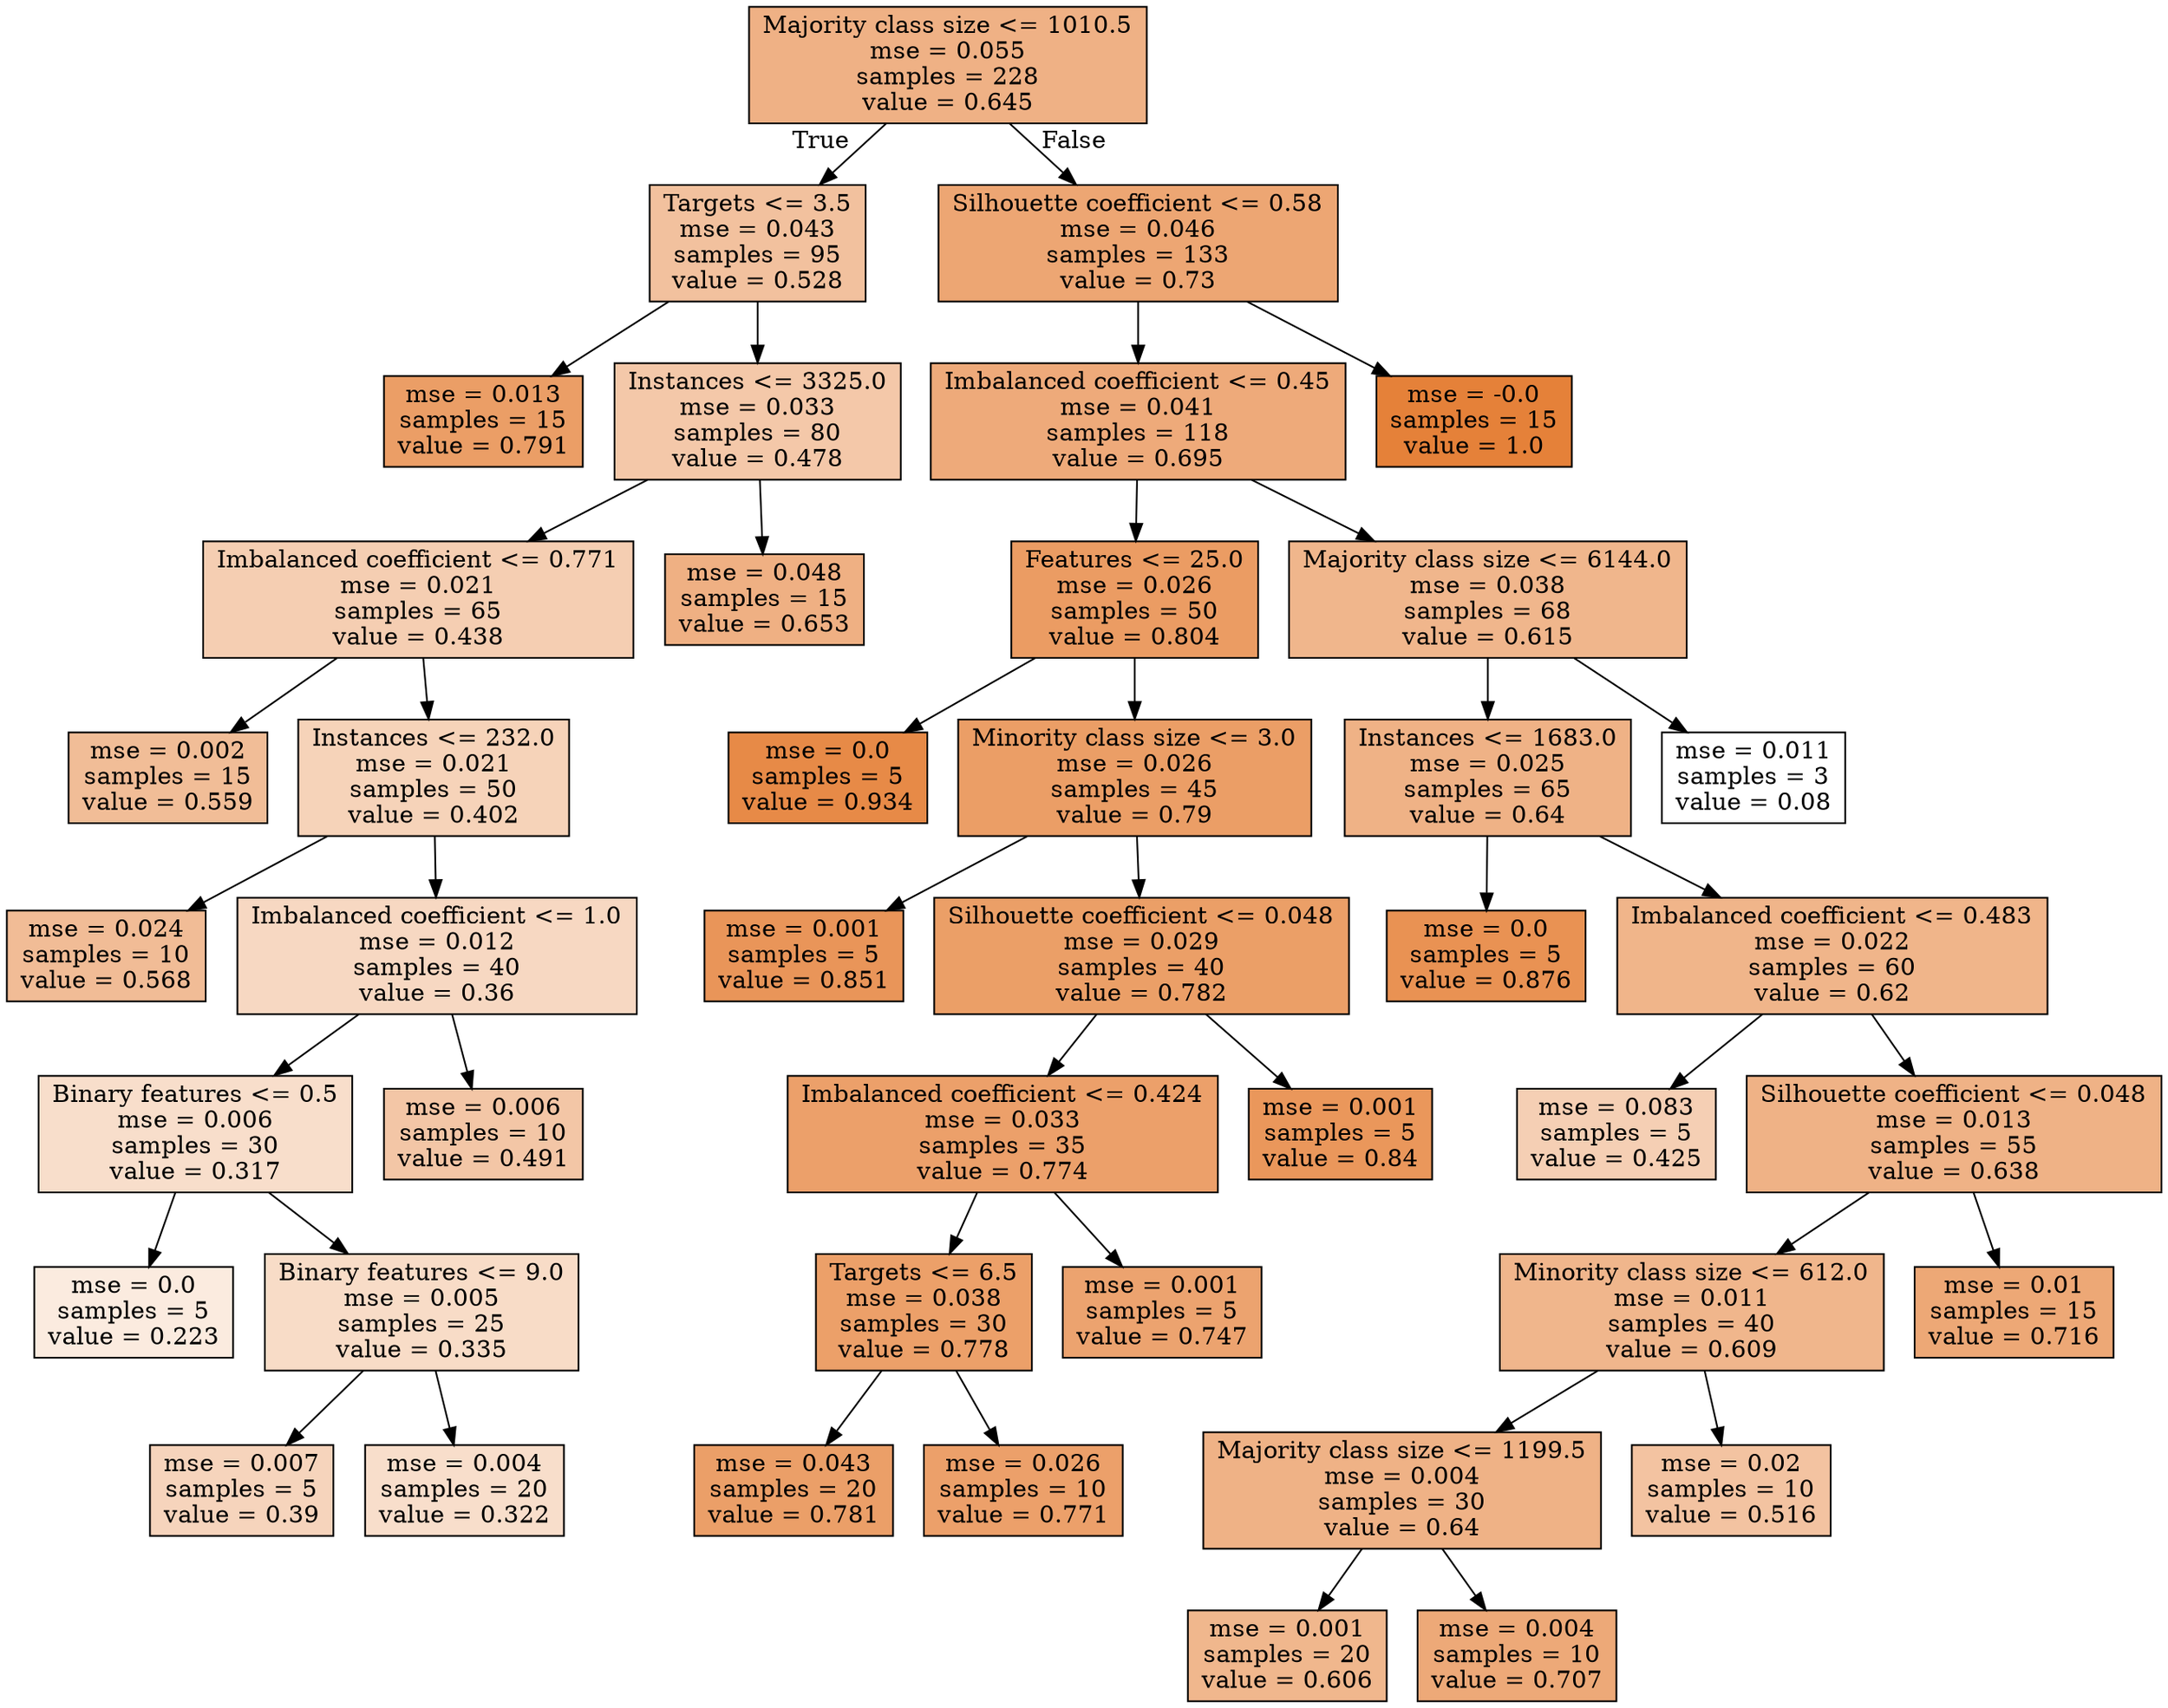 digraph Tree {
node [shape=box, style="filled", color="black"] ;
0 [label="Majority class size <= 1010.5\nmse = 0.055\nsamples = 228\nvalue = 0.645", fillcolor="#e581399d"] ;
1 [label="Targets <= 3.5\nmse = 0.043\nsamples = 95\nvalue = 0.528", fillcolor="#e581397c"] ;
0 -> 1 [labeldistance=2.5, labelangle=45, headlabel="True"] ;
2 [label="mse = 0.013\nsamples = 15\nvalue = 0.791", fillcolor="#e58139c5"] ;
1 -> 2 ;
3 [label="Instances <= 3325.0\nmse = 0.033\nsamples = 80\nvalue = 0.478", fillcolor="#e581396e"] ;
1 -> 3 ;
4 [label="Imbalanced coefficient <= 0.771\nmse = 0.021\nsamples = 65\nvalue = 0.438", fillcolor="#e5813963"] ;
3 -> 4 ;
5 [label="mse = 0.002\nsamples = 15\nvalue = 0.559", fillcolor="#e5813985"] ;
4 -> 5 ;
6 [label="Instances <= 232.0\nmse = 0.021\nsamples = 50\nvalue = 0.402", fillcolor="#e5813959"] ;
4 -> 6 ;
7 [label="mse = 0.024\nsamples = 10\nvalue = 0.568", fillcolor="#e5813987"] ;
6 -> 7 ;
8 [label="Imbalanced coefficient <= 1.0\nmse = 0.012\nsamples = 40\nvalue = 0.36", fillcolor="#e581394e"] ;
6 -> 8 ;
9 [label="Binary features <= 0.5\nmse = 0.006\nsamples = 30\nvalue = 0.317", fillcolor="#e5813942"] ;
8 -> 9 ;
10 [label="mse = 0.0\nsamples = 5\nvalue = 0.223", fillcolor="#e5813928"] ;
9 -> 10 ;
11 [label="Binary features <= 9.0\nmse = 0.005\nsamples = 25\nvalue = 0.335", fillcolor="#e5813947"] ;
9 -> 11 ;
12 [label="mse = 0.007\nsamples = 5\nvalue = 0.39", fillcolor="#e5813956"] ;
11 -> 12 ;
13 [label="mse = 0.004\nsamples = 20\nvalue = 0.322", fillcolor="#e5813943"] ;
11 -> 13 ;
14 [label="mse = 0.006\nsamples = 10\nvalue = 0.491", fillcolor="#e5813972"] ;
8 -> 14 ;
15 [label="mse = 0.048\nsamples = 15\nvalue = 0.653", fillcolor="#e581399f"] ;
3 -> 15 ;
16 [label="Silhouette coefficient <= 0.58\nmse = 0.046\nsamples = 133\nvalue = 0.73", fillcolor="#e58139b4"] ;
0 -> 16 [labeldistance=2.5, labelangle=-45, headlabel="False"] ;
17 [label="Imbalanced coefficient <= 0.45\nmse = 0.041\nsamples = 118\nvalue = 0.695", fillcolor="#e58139ab"] ;
16 -> 17 ;
18 [label="Features <= 25.0\nmse = 0.026\nsamples = 50\nvalue = 0.804", fillcolor="#e58139c9"] ;
17 -> 18 ;
19 [label="mse = 0.0\nsamples = 5\nvalue = 0.934", fillcolor="#e58139ed"] ;
18 -> 19 ;
20 [label="Minority class size <= 3.0\nmse = 0.026\nsamples = 45\nvalue = 0.79", fillcolor="#e58139c5"] ;
18 -> 20 ;
21 [label="mse = 0.001\nsamples = 5\nvalue = 0.851", fillcolor="#e58139d6"] ;
20 -> 21 ;
22 [label="Silhouette coefficient <= 0.048\nmse = 0.029\nsamples = 40\nvalue = 0.782", fillcolor="#e58139c3"] ;
20 -> 22 ;
23 [label="Imbalanced coefficient <= 0.424\nmse = 0.033\nsamples = 35\nvalue = 0.774", fillcolor="#e58139c0"] ;
22 -> 23 ;
24 [label="Targets <= 6.5\nmse = 0.038\nsamples = 30\nvalue = 0.778", fillcolor="#e58139c1"] ;
23 -> 24 ;
25 [label="mse = 0.043\nsamples = 20\nvalue = 0.781", fillcolor="#e58139c2"] ;
24 -> 25 ;
26 [label="mse = 0.026\nsamples = 10\nvalue = 0.771", fillcolor="#e58139c0"] ;
24 -> 26 ;
27 [label="mse = 0.001\nsamples = 5\nvalue = 0.747", fillcolor="#e58139b9"] ;
23 -> 27 ;
28 [label="mse = 0.001\nsamples = 5\nvalue = 0.84", fillcolor="#e58139d3"] ;
22 -> 28 ;
29 [label="Majority class size <= 6144.0\nmse = 0.038\nsamples = 68\nvalue = 0.615", fillcolor="#e5813994"] ;
17 -> 29 ;
30 [label="Instances <= 1683.0\nmse = 0.025\nsamples = 65\nvalue = 0.64", fillcolor="#e581399b"] ;
29 -> 30 ;
31 [label="mse = 0.0\nsamples = 5\nvalue = 0.876", fillcolor="#e58139dd"] ;
30 -> 31 ;
32 [label="Imbalanced coefficient <= 0.483\nmse = 0.022\nsamples = 60\nvalue = 0.62", fillcolor="#e5813996"] ;
30 -> 32 ;
33 [label="mse = 0.083\nsamples = 5\nvalue = 0.425", fillcolor="#e5813960"] ;
32 -> 33 ;
34 [label="Silhouette coefficient <= 0.048\nmse = 0.013\nsamples = 55\nvalue = 0.638", fillcolor="#e581399b"] ;
32 -> 34 ;
35 [label="Minority class size <= 612.0\nmse = 0.011\nsamples = 40\nvalue = 0.609", fillcolor="#e5813993"] ;
34 -> 35 ;
36 [label="Majority class size <= 1199.5\nmse = 0.004\nsamples = 30\nvalue = 0.64", fillcolor="#e581399b"] ;
35 -> 36 ;
37 [label="mse = 0.001\nsamples = 20\nvalue = 0.606", fillcolor="#e5813992"] ;
36 -> 37 ;
38 [label="mse = 0.004\nsamples = 10\nvalue = 0.707", fillcolor="#e58139ae"] ;
36 -> 38 ;
39 [label="mse = 0.02\nsamples = 10\nvalue = 0.516", fillcolor="#e5813979"] ;
35 -> 39 ;
40 [label="mse = 0.01\nsamples = 15\nvalue = 0.716", fillcolor="#e58139b0"] ;
34 -> 40 ;
41 [label="mse = 0.011\nsamples = 3\nvalue = 0.08", fillcolor="#e5813900"] ;
29 -> 41 ;
42 [label="mse = -0.0\nsamples = 15\nvalue = 1.0", fillcolor="#e58139ff"] ;
16 -> 42 ;
}